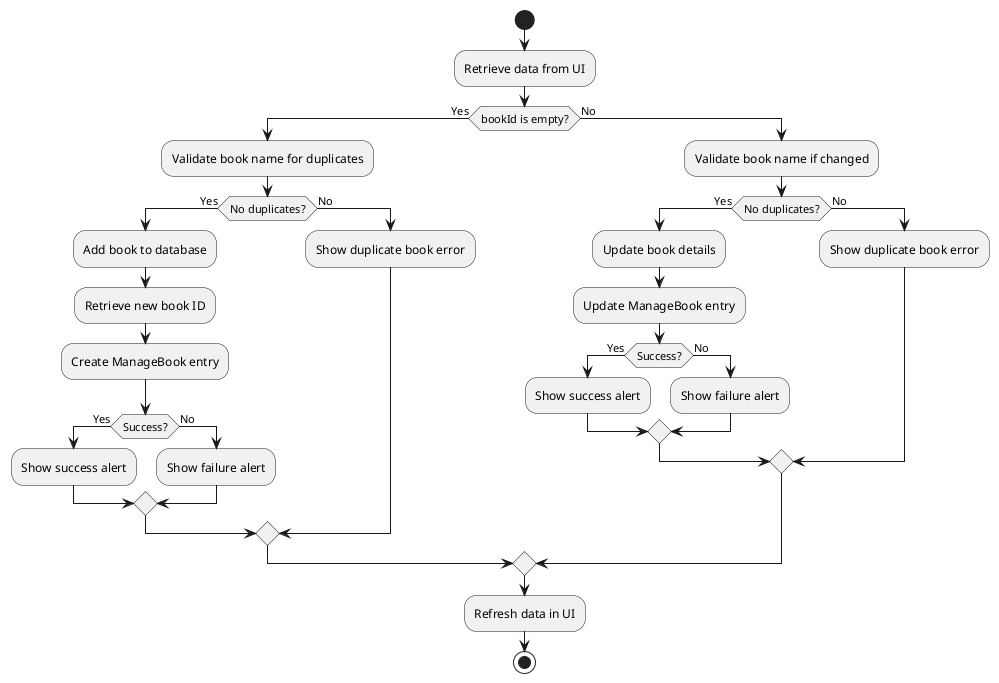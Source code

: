 @startuml
start
:Retrieve data from UI;
if (bookId is empty?) then (Yes)
    :Validate book name for duplicates;
    if (No duplicates?) then (Yes)
        :Add book to database;
        :Retrieve new book ID;
        :Create ManageBook entry;
        if (Success?) then (Yes)
            :Show success alert;
        else (No)
            :Show failure alert;
        endif
    else (No)
        :Show duplicate book error;
    endif
else (No)
    :Validate book name if changed;
    if (No duplicates?) then (Yes)
        :Update book details;
        :Update ManageBook entry;
        if (Success?) then (Yes)
            :Show success alert;
        else (No)
            :Show failure alert;
        endif
    else (No)
        :Show duplicate book error;
    endif
endif
:Refresh data in UI;
stop
@enduml
